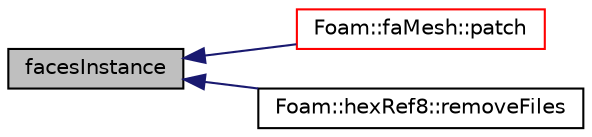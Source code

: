 digraph "facesInstance"
{
  bgcolor="transparent";
  edge [fontname="Helvetica",fontsize="10",labelfontname="Helvetica",labelfontsize="10"];
  node [fontname="Helvetica",fontsize="10",shape=record];
  rankdir="LR";
  Node1 [label="facesInstance",height=0.2,width=0.4,color="black", fillcolor="grey75", style="filled" fontcolor="black"];
  Node1 -> Node2 [dir="back",color="midnightblue",fontsize="10",style="solid",fontname="Helvetica"];
  Node2 [label="Foam::faMesh::patch",height=0.2,width=0.4,color="red",URL="$classFoam_1_1faMesh.html#a1ff8b2fdb3637d00594b64bf4d72b51d",tooltip="Return constant reference to primitive patch. "];
  Node1 -> Node3 [dir="back",color="midnightblue",fontsize="10",style="solid",fontname="Helvetica"];
  Node3 [label="Foam::hexRef8::removeFiles",height=0.2,width=0.4,color="black",URL="$classFoam_1_1hexRef8.html#a257d112b33d6d4b4edb27c98f49fc1ce",tooltip="Helper: remove all relevant files from mesh instance. "];
}
